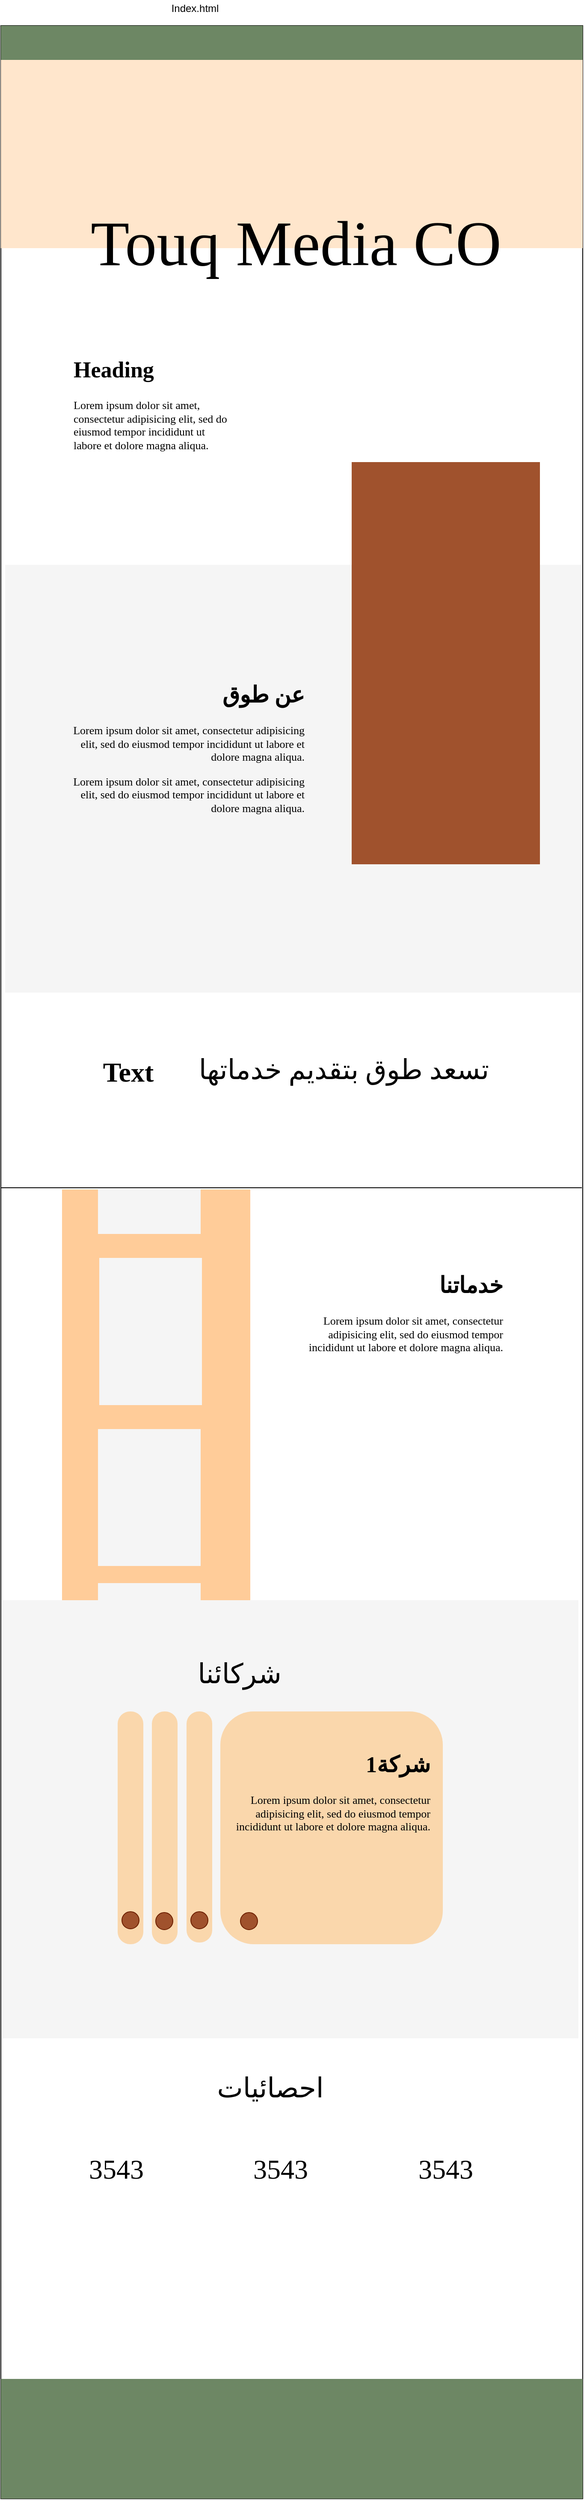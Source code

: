 <mxfile version="14.4.4" type="device"><diagram id="kTbslvQlYU3V9fFhlcLd" name="Page-1"><mxGraphModel dx="905" dy="413" grid="1" gridSize="10" guides="1" tooltips="1" connect="1" arrows="1" fold="1" page="0" pageScale="1" pageWidth="850" pageHeight="1100" math="0" shadow="0"><root><mxCell id="0"/><mxCell id="1" parent="0"/><mxCell id="pzTa0SNYiWudmJIlaoYW-32" value="" style="rounded=0;whiteSpace=wrap;html=1;strokeWidth=3;fontFamily=Tahoma;fontSize=55;fontColor=#333333;fillColor=#FFFFFF;" parent="1" vertex="1"><mxGeometry x="83.5" y="1406" width="673" height="512" as="geometry"/></mxCell><mxCell id="QRrGxPT7icfeBlfVewG1-1" value="" style="whiteSpace=wrap;html=1;" parent="1" vertex="1"><mxGeometry x="80" y="80" width="680" height="2890" as="geometry"/></mxCell><mxCell id="QRrGxPT7icfeBlfVewG1-2" value="Index.html" style="text;html=1;strokeColor=none;fillColor=none;align=center;verticalAlign=middle;whiteSpace=wrap;rounded=0;" parent="1" vertex="1"><mxGeometry x="287" y="50" width="40" height="20" as="geometry"/></mxCell><mxCell id="pzTa0SNYiWudmJIlaoYW-5" value="" style="rounded=0;whiteSpace=wrap;html=1;fillColor=#6d8764;fontColor=#ffffff;strokeColor=none;" parent="1" vertex="1"><mxGeometry x="80" y="80" width="680" height="40" as="geometry"/></mxCell><mxCell id="pzTa0SNYiWudmJIlaoYW-6" value="" style="rounded=0;whiteSpace=wrap;html=1;fillColor=#ffe6cc;strokeColor=none;" parent="1" vertex="1"><mxGeometry x="80" y="120" width="680" height="220" as="geometry"/></mxCell><mxCell id="pzTa0SNYiWudmJIlaoYW-7" value="&lt;font style=&quot;font-size: 74px&quot;&gt;Touq Media CO&lt;/font&gt;" style="text;html=1;strokeColor=none;fillColor=none;align=center;verticalAlign=middle;whiteSpace=wrap;rounded=0;strokeWidth=3;fontSize=55;fontStyle=0;fontFamily=Tahoma;" parent="1" vertex="1"><mxGeometry x="165" y="300" width="520" height="70" as="geometry"/></mxCell><mxCell id="pzTa0SNYiWudmJIlaoYW-9" value="" style="rounded=0;whiteSpace=wrap;html=1;strokeWidth=3;fillColor=#f5f5f5;fontFamily=Tahoma;fontSize=55;fontColor=#333333;strokeColor=none;" parent="1" vertex="1"><mxGeometry x="85" y="710" width="673" height="500" as="geometry"/></mxCell><mxCell id="pzTa0SNYiWudmJIlaoYW-12" value="" style="rounded=0;whiteSpace=wrap;html=1;strokeWidth=3;fontFamily=Tahoma;fontSize=55;fillColor=#FFCC99;strokeColor=none;" parent="1" vertex="1"><mxGeometry x="151.5" y="1440" width="220" height="512" as="geometry"/></mxCell><mxCell id="pzTa0SNYiWudmJIlaoYW-14" value="&lt;h1&gt;خدماتنا&lt;/h1&gt;&lt;p&gt;Lorem ipsum dolor sit amet, consectetur adipisicing elit, sed do eiusmod tempor incididunt ut labore et dolore magna aliqua.&lt;/p&gt;" style="text;html=1;strokeColor=none;fillColor=none;spacing=5;spacingTop=-20;whiteSpace=wrap;overflow=hidden;rounded=0;fontFamily=Tahoma;fontSize=13;align=right;" parent="1" vertex="1"><mxGeometry x="421.5" y="1530" width="250" height="222" as="geometry"/></mxCell><mxCell id="pzTa0SNYiWudmJIlaoYW-16" value="" style="rounded=0;whiteSpace=wrap;html=1;strokeWidth=3;fillColor=#f5f5f5;fontFamily=Tahoma;fontSize=13;fontColor=#333333;strokeColor=none;" parent="1" vertex="1"><mxGeometry x="195" y="1520" width="120" height="172" as="geometry"/></mxCell><mxCell id="pzTa0SNYiWudmJIlaoYW-17" value="" style="rounded=0;whiteSpace=wrap;html=1;strokeWidth=3;fillColor=#f5f5f5;fontFamily=Tahoma;fontSize=13;fontColor=#333333;strokeColor=none;" parent="1" vertex="1"><mxGeometry x="193.5" y="1720" width="120" height="160" as="geometry"/></mxCell><mxCell id="pzTa0SNYiWudmJIlaoYW-18" value="" style="rounded=0;whiteSpace=wrap;html=1;strokeWidth=3;fillColor=#f5f5f5;fontFamily=Tahoma;fontSize=13;fontColor=#333333;strokeColor=none;" parent="1" vertex="1"><mxGeometry x="193.5" y="1440" width="120" height="52" as="geometry"/></mxCell><mxCell id="pzTa0SNYiWudmJIlaoYW-20" value="&lt;h1&gt;Heading&lt;/h1&gt;&lt;p&gt;Lorem ipsum dolor sit amet, consectetur adipisicing elit, sed do eiusmod tempor incididunt ut labore et dolore magna aliqua.&lt;/p&gt;" style="text;html=1;strokeColor=none;fillColor=none;spacing=5;spacingTop=-20;whiteSpace=wrap;overflow=hidden;rounded=0;fontFamily=Tahoma;fontSize=13;" parent="1" vertex="1"><mxGeometry x="160" y="460" width="190" height="120" as="geometry"/></mxCell><mxCell id="pzTa0SNYiWudmJIlaoYW-23" value="" style="rounded=0;whiteSpace=wrap;html=1;strokeWidth=3;fillColor=#f5f5f5;fontFamily=Tahoma;fontSize=55;fontColor=#333333;strokeColor=none;" parent="1" vertex="1"><mxGeometry x="82" y="1920" width="673" height="512" as="geometry"/></mxCell><mxCell id="pzTa0SNYiWudmJIlaoYW-24" value="" style="rounded=1;whiteSpace=wrap;html=1;strokeWidth=3;fillColor=#fad7ac;fontFamily=Tahoma;fontSize=13;strokeColor=none;" parent="1" vertex="1"><mxGeometry x="336.5" y="2050" width="260" height="272" as="geometry"/></mxCell><mxCell id="pzTa0SNYiWudmJIlaoYW-25" value="" style="rounded=1;whiteSpace=wrap;html=1;strokeWidth=3;fillColor=#fad7ac;fontFamily=Tahoma;fontSize=13;arcSize=48;strokeColor=none;" parent="1" vertex="1"><mxGeometry x="297" y="2050" width="30" height="270" as="geometry"/></mxCell><mxCell id="pzTa0SNYiWudmJIlaoYW-26" value="" style="rounded=1;whiteSpace=wrap;html=1;strokeWidth=3;fillColor=#fad7ac;fontFamily=Tahoma;fontSize=13;arcSize=48;strokeColor=none;" parent="1" vertex="1"><mxGeometry x="256.5" y="2050" width="30" height="272" as="geometry"/></mxCell><mxCell id="pzTa0SNYiWudmJIlaoYW-27" value="" style="rounded=1;whiteSpace=wrap;html=1;strokeWidth=3;fillColor=#fad7ac;fontFamily=Tahoma;fontSize=13;arcSize=48;strokeColor=none;" parent="1" vertex="1"><mxGeometry x="216.5" y="2050" width="30" height="272" as="geometry"/></mxCell><mxCell id="pzTa0SNYiWudmJIlaoYW-28" value="شركائنا" style="text;html=1;strokeColor=none;fillColor=none;align=center;verticalAlign=middle;whiteSpace=wrap;rounded=0;fontFamily=Tahoma;fontSize=32;" parent="1" vertex="1"><mxGeometry x="273.5" y="1980" width="170" height="52" as="geometry"/></mxCell><mxCell id="pzTa0SNYiWudmJIlaoYW-29" value="احصائيات" style="text;html=1;strokeColor=none;fillColor=none;align=center;verticalAlign=middle;whiteSpace=wrap;rounded=0;fontFamily=Tahoma;fontSize=32;" parent="1" vertex="1"><mxGeometry x="310" y="2480" width="170" height="20" as="geometry"/></mxCell><mxCell id="pzTa0SNYiWudmJIlaoYW-36" value="3543&lt;span style=&quot;color: rgba(0 , 0 , 0 , 0) ; font-family: monospace ; font-size: 0px&quot;&gt;%3CmxGraphModel%3E%3Croot%3E%3CmxCell%20id%3D%220%22%2F%3E%3CmxCell%20id%3D%221%22%20parent%3D%220%22%2F%3E%3CmxCell%20id%3D%222%22%20value%3D%22%22%20style%3D%22rounded%3D0%3BwhiteSpace%3Dwrap%3Bhtml%3D1%3BstrokeWidth%3D3%3BfillColor%3D%23f5f5f5%3BfontFamily%3DTahoma%3BfontSize%3D55%3BfontColor%3D%23333333%3BstrokeColor%3Dnone%3B%22%20vertex%3D%221%22%20parent%3D%221%22%3E%3CmxGeometry%20x%3D%2282%22%20y%3D%221920%22%20width%3D%22673%22%20height%3D%22512%22%20as%3D%22geometry%22%2F%3E%3C%2FmxCell%3E%3C%2Froot%3E%3C%2FmxGraphModel%3E&lt;/span&gt;" style="text;html=1;strokeColor=none;fillColor=none;align=center;verticalAlign=middle;whiteSpace=wrap;rounded=0;fontFamily=Tahoma;fontSize=32;" parent="1" vertex="1"><mxGeometry x="195" y="2570" width="40" height="30" as="geometry"/></mxCell><mxCell id="pzTa0SNYiWudmJIlaoYW-37" value="3543&lt;span style=&quot;color: rgba(0 , 0 , 0 , 0) ; font-family: monospace ; font-size: 0px&quot;&gt;%3CmxGraphModel%3E%3Croot%3E%3CmxCell%20id%3D%220%22%2F%3E%3CmxCell%20id%3D%221%22%20parent%3D%220%22%2F%3E%3CmxCell%20id%3D%222%22%20value%3D%22%22%20style%3D%22rounded%3D0%3BwhiteSpace%3Dwrap%3Bhtml%3D1%3BstrokeWidth%3D3%3BfillColor%3D%23f5f5f5%3BfontFamily%3DTahoma%3BfontSize%3D55%3BfontColor%3D%23333333%3BstrokeColor%3Dnone%3B%22%20vertex%3D%221%22%20parent%3D%221%22%3E%3CmxGeometry%20x%3D%2282%22%20y%3D%221920%22%20width%3D%22673%22%20height%3D%22512%22%20as%3D%22geometry%22%2F%3E%3C%2FmxCell%3E%3C%2Froot%3E%3C%2FmxGraphModel%3E&lt;/span&gt;" style="text;html=1;strokeColor=none;fillColor=none;align=center;verticalAlign=middle;whiteSpace=wrap;rounded=0;fontFamily=Tahoma;fontSize=32;" parent="1" vertex="1"><mxGeometry x="386.5" y="2570" width="40" height="30" as="geometry"/></mxCell><mxCell id="pzTa0SNYiWudmJIlaoYW-38" value="3543&lt;span style=&quot;color: rgba(0 , 0 , 0 , 0) ; font-family: monospace ; font-size: 0px&quot;&gt;%3CmxGraphModel%3E%3Croot%3E%3CmxCell%20id%3D%220%22%2F%3E%3CmxCell%20id%3D%221%22%20parent%3D%220%22%2F%3E%3CmxCell%20id%3D%222%22%20value%3D%22%22%20style%3D%22rounded%3D0%3BwhiteSpace%3Dwrap%3Bhtml%3D1%3BstrokeWidth%3D3%3BfillColor%3D%23f5f5f5%3BfontFamily%3DTahoma%3BfontSize%3D55%3BfontColor%3D%23333333%3BstrokeColor%3Dnone%3B%22%20vertex%3D%221%22%20parent%3D%221%22%3E%3CmxGeometry%20x%3D%2282%22%20y%3D%221920%22%20width%3D%22673%22%20height%3D%22512%22%20as%3D%22geometry%22%2F%3E%3C%2FmxCell%3E%3C%2Froot%3E%3C%2FmxGraphModel%3E&lt;/span&gt;" style="text;html=1;strokeColor=none;fillColor=none;align=center;verticalAlign=middle;whiteSpace=wrap;rounded=0;fontFamily=Tahoma;fontSize=32;" parent="1" vertex="1"><mxGeometry x="580" y="2570" width="40" height="30" as="geometry"/></mxCell><mxCell id="pzTa0SNYiWudmJIlaoYW-41" value="" style="rounded=0;whiteSpace=wrap;html=1;strokeWidth=3;fontFamily=Tahoma;fontSize=32;fontColor=#ffffff;fillColor=#6d8764;strokeColor=none;" parent="1" vertex="1"><mxGeometry x="80" y="2830" width="680" height="140" as="geometry"/></mxCell><mxCell id="pzTa0SNYiWudmJIlaoYW-33" value="تسعد طوق بتقديم خدماتها" style="text;html=1;strokeColor=none;fillColor=none;align=center;verticalAlign=middle;whiteSpace=wrap;rounded=0;fontFamily=Tahoma;fontSize=32;" parent="1" vertex="1"><mxGeometry x="240" y="1290" width="482" height="20" as="geometry"/></mxCell><mxCell id="pzTa0SNYiWudmJIlaoYW-34" value="&lt;b&gt;Text&lt;/b&gt;" style="text;html=1;strokeColor=none;fillColor=none;align=center;verticalAlign=middle;whiteSpace=wrap;rounded=0;fontFamily=Tahoma;fontSize=32;" parent="1" vertex="1"><mxGeometry x="209" y="1293" width="40" height="20" as="geometry"/></mxCell><mxCell id="pzTa0SNYiWudmJIlaoYW-19" value="&lt;h1&gt;عن طوق&lt;/h1&gt;&lt;p&gt;Lorem ipsum dolor sit amet, consectetur adipisicing elit, sed do eiusmod tempor incididunt ut labore et dolore magna aliqua.&lt;br&gt;&lt;/p&gt;Lorem ipsum dolor sit amet, consectetur adipisicing elit, sed do eiusmod tempor incididunt ut labore et dolore magna aliqua." style="text;html=1;strokeColor=none;fillColor=none;spacing=5;spacingTop=-20;whiteSpace=wrap;overflow=hidden;rounded=0;fontFamily=Tahoma;fontSize=13;align=right;" parent="1" vertex="1"><mxGeometry x="160" y="840" width="280" height="200" as="geometry"/></mxCell><mxCell id="pzTa0SNYiWudmJIlaoYW-8" value="" style="rounded=0;whiteSpace=wrap;html=1;strokeWidth=3;fillColor=#a0522d;fontFamily=Tahoma;fontSize=55;fontColor=#ffffff;strokeColor=none;" parent="1" vertex="1"><mxGeometry x="490" y="590" width="220" height="470" as="geometry"/></mxCell><mxCell id="pzTa0SNYiWudmJIlaoYW-44" value="" style="ellipse;whiteSpace=wrap;html=1;aspect=fixed;strokeColor=#6D1F00;strokeWidth=1;fillColor=#a0522d;fontFamily=Tahoma;fontSize=32;fontColor=#ffffff;" parent="1" vertex="1"><mxGeometry x="302" y="2284" width="20" height="20" as="geometry"/></mxCell><mxCell id="pzTa0SNYiWudmJIlaoYW-45" value="" style="ellipse;whiteSpace=wrap;html=1;aspect=fixed;strokeColor=#6D1F00;strokeWidth=1;fillColor=#a0522d;fontFamily=Tahoma;fontSize=32;fontColor=#ffffff;" parent="1" vertex="1"><mxGeometry x="261" y="2285" width="20" height="20" as="geometry"/></mxCell><mxCell id="pzTa0SNYiWudmJIlaoYW-49" value="" style="ellipse;whiteSpace=wrap;html=1;aspect=fixed;strokeColor=#6D1F00;strokeWidth=1;fillColor=#a0522d;fontFamily=Tahoma;fontSize=32;fontColor=#ffffff;" parent="1" vertex="1"><mxGeometry x="221.5" y="2284" width="20" height="20" as="geometry"/></mxCell><mxCell id="pzTa0SNYiWudmJIlaoYW-50" value="" style="ellipse;whiteSpace=wrap;html=1;aspect=fixed;strokeColor=#6D1F00;strokeWidth=1;fillColor=#a0522d;fontFamily=Tahoma;fontSize=32;fontColor=#ffffff;" parent="1" vertex="1"><mxGeometry x="360" y="2285" width="20" height="20" as="geometry"/></mxCell><mxCell id="pzTa0SNYiWudmJIlaoYW-51" value="" style="rounded=0;whiteSpace=wrap;html=1;strokeWidth=3;fillColor=#f5f5f5;fontFamily=Tahoma;fontSize=13;fontColor=#333333;strokeColor=none;" parent="1" vertex="1"><mxGeometry x="193.5" y="1900" width="120" height="20" as="geometry"/></mxCell><mxCell id="pzTa0SNYiWudmJIlaoYW-52" value="" style="endArrow=none;html=1;fontFamily=Tahoma;fontSize=32;" parent="1" edge="1"><mxGeometry width="50" height="50" relative="1" as="geometry"><mxPoint x="80" y="1438" as="sourcePoint"/><mxPoint x="759" y="1438" as="targetPoint"/></mxGeometry></mxCell><mxCell id="pzTa0SNYiWudmJIlaoYW-54" value="&lt;h1&gt;شركة1&lt;/h1&gt;&lt;p&gt;Lorem ipsum dolor sit amet, consectetur adipisicing elit, sed do eiusmod tempor incididunt ut labore et dolore magna aliqua.&lt;/p&gt;" style="text;html=1;strokeColor=none;fillColor=none;spacing=5;spacingTop=-20;whiteSpace=wrap;overflow=hidden;rounded=0;fontFamily=Tahoma;fontSize=13;align=right;" parent="1" vertex="1"><mxGeometry x="336.5" y="2090" width="250" height="222" as="geometry"/></mxCell></root></mxGraphModel></diagram></mxfile>